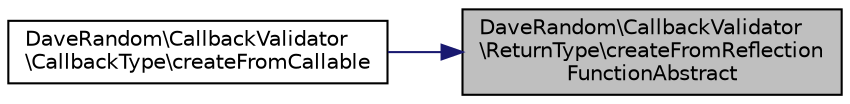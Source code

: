 digraph "DaveRandom\CallbackValidator\ReturnType\createFromReflectionFunctionAbstract"
{
 // INTERACTIVE_SVG=YES
 // LATEX_PDF_SIZE
  edge [fontname="Helvetica",fontsize="10",labelfontname="Helvetica",labelfontsize="10"];
  node [fontname="Helvetica",fontsize="10",shape=record];
  rankdir="RL";
  Node1 [label="DaveRandom\\CallbackValidator\l\\ReturnType\\createFromReflection\lFunctionAbstract",height=0.2,width=0.4,color="black", fillcolor="grey75", style="filled", fontcolor="black",tooltip=" "];
  Node1 -> Node2 [dir="back",color="midnightblue",fontsize="10",style="solid",fontname="Helvetica"];
  Node2 [label="DaveRandom\\CallbackValidator\l\\CallbackType\\createFromCallable",height=0.2,width=0.4,color="black", fillcolor="white", style="filled",URL="$d6/dae/class_dave_random_1_1_callback_validator_1_1_callback_type.html#a8c3e03a150dda0c57ab92bb32fb1a3f7",tooltip=" "];
}
